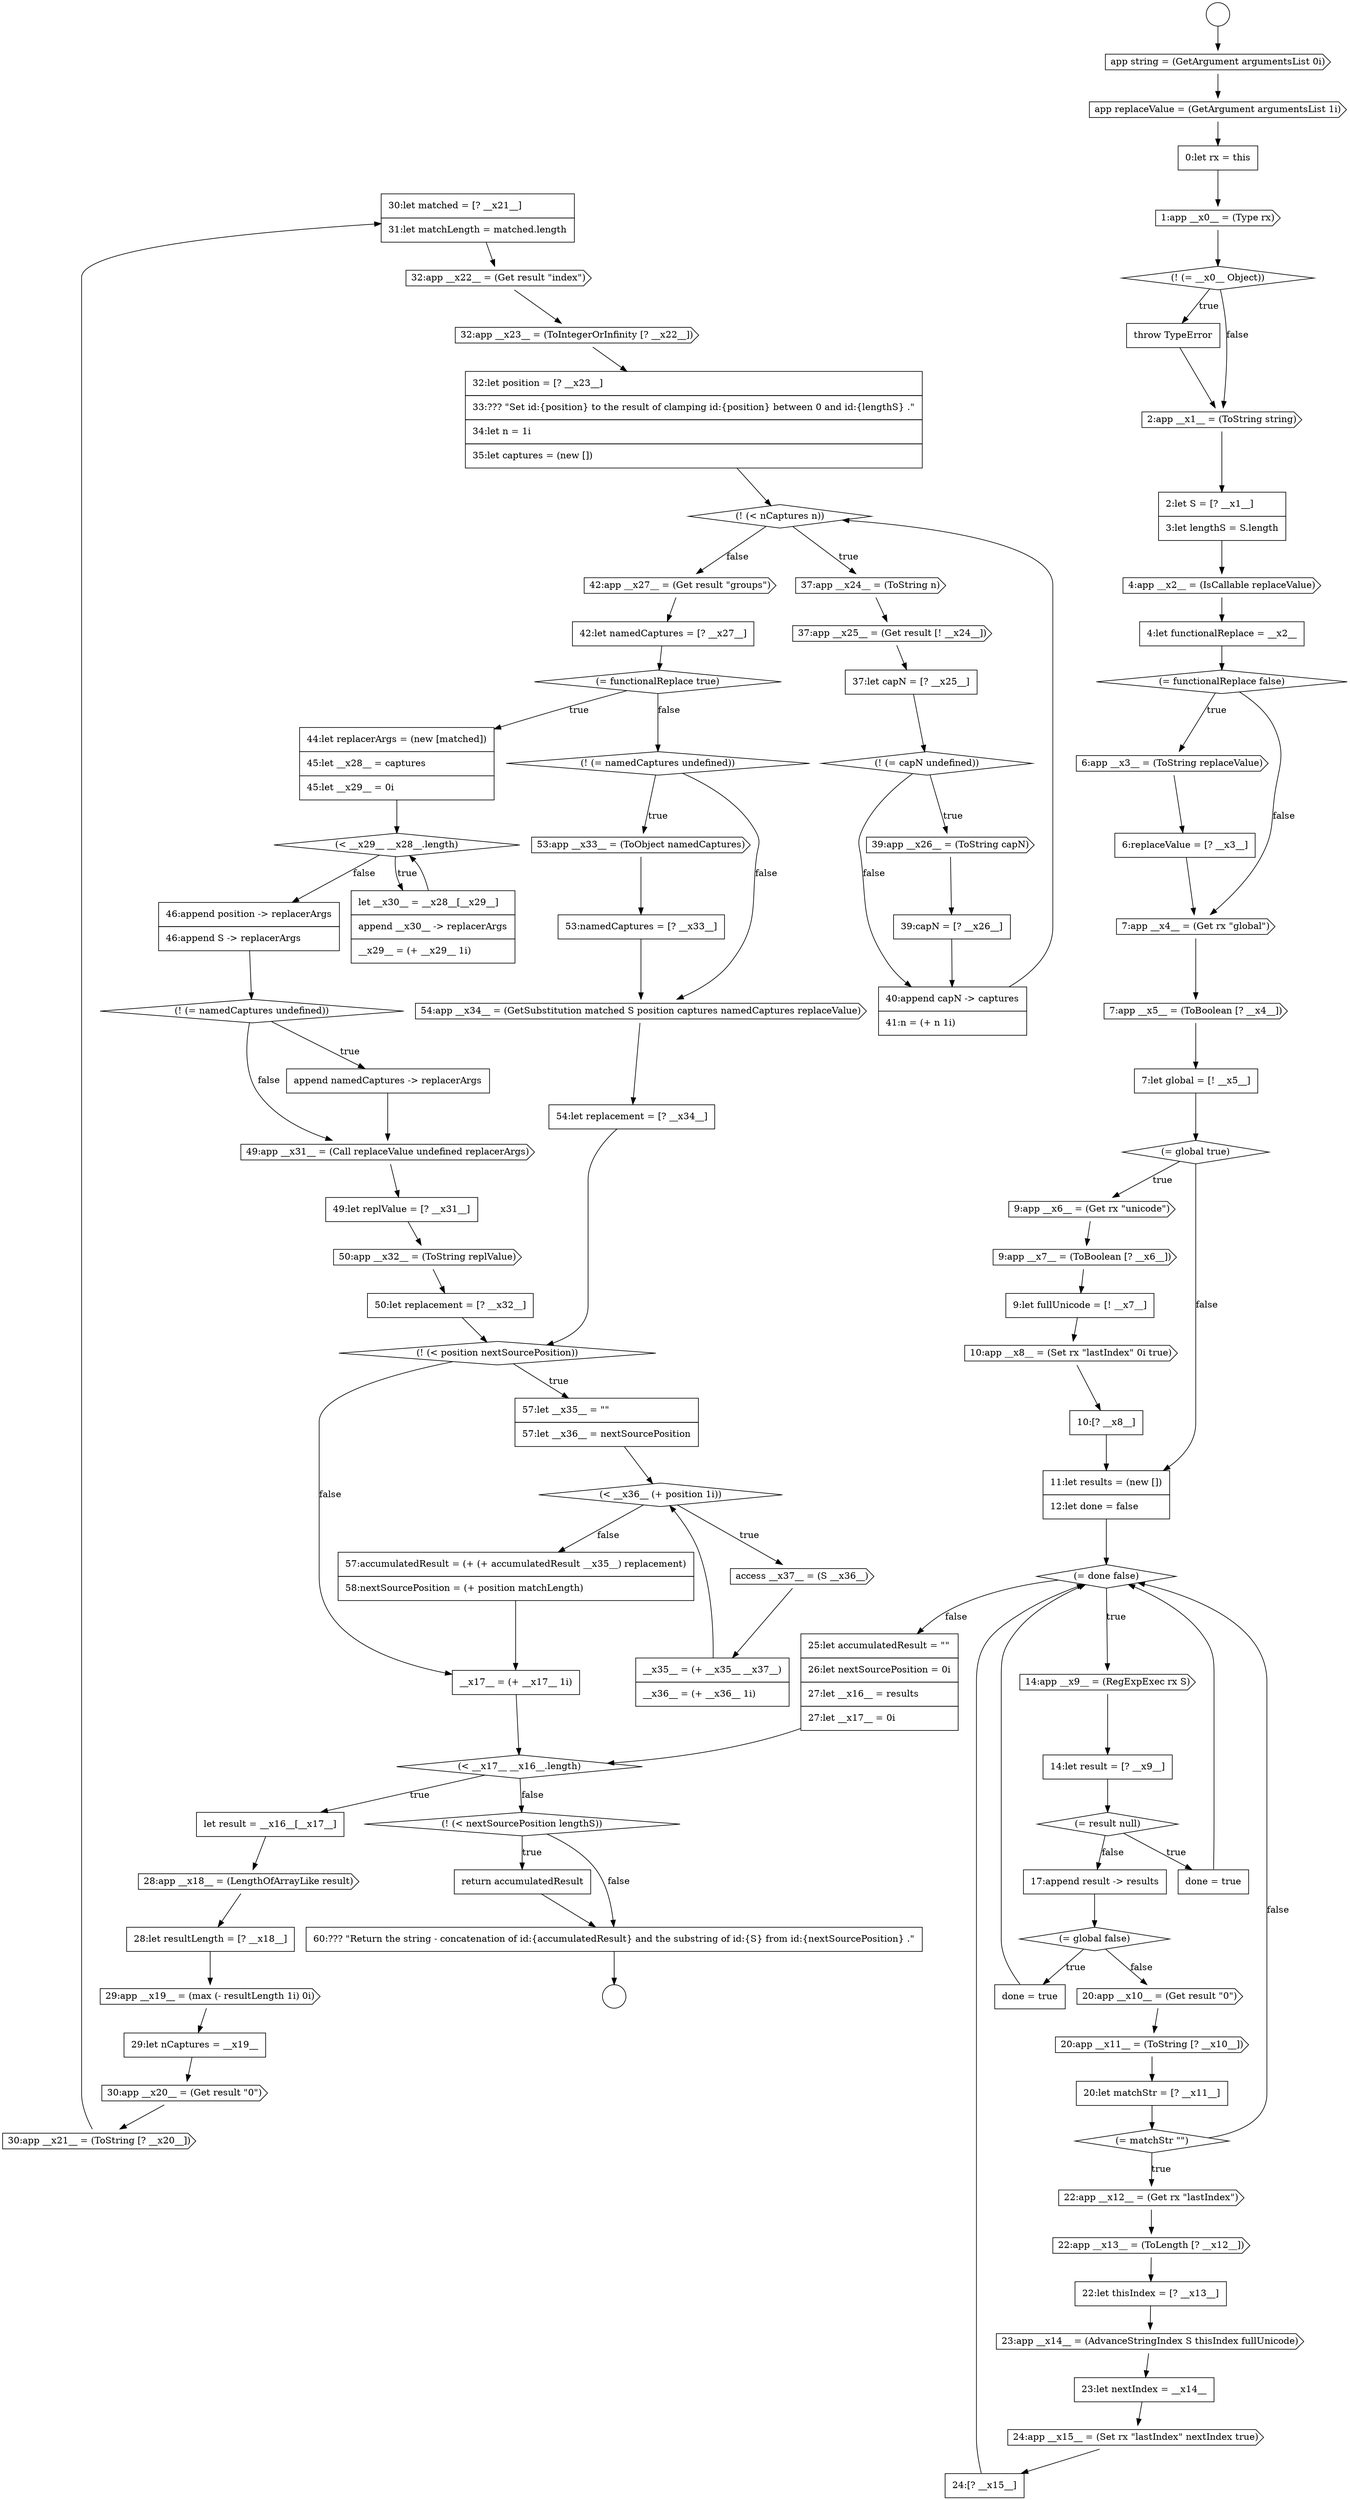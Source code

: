 digraph {
  node15664 [shape=none, margin=0, label=<<font color="black">
    <table border="0" cellborder="1" cellspacing="0" cellpadding="10">
      <tr><td align="left">30:let matched = [? __x21__]</td></tr>
      <tr><td align="left">31:let matchLength = matched.length</td></tr>
    </table>
  </font>> color="black" fillcolor="white" style=filled]
  node15681 [shape=none, margin=0, label=<<font color="black">
    <table border="0" cellborder="1" cellspacing="0" cellpadding="10">
      <tr><td align="left">let __x30__ = __x28__[__x29__]</td></tr>
      <tr><td align="left">append __x30__ -&gt; replacerArgs</td></tr>
      <tr><td align="left">__x29__ = (+ __x29__ 1i)</td></tr>
    </table>
  </font>> color="black" fillcolor="white" style=filled]
  node15693 [shape=none, margin=0, label=<<font color="black">
    <table border="0" cellborder="1" cellspacing="0" cellpadding="10">
      <tr><td align="left">54:let replacement = [? __x34__]</td></tr>
    </table>
  </font>> color="black" fillcolor="white" style=filled]
  node15685 [shape=cds, label=<<font color="black">49:app __x31__ = (Call replaceValue undefined replacerArgs)</font>> color="black" fillcolor="white" style=filled]
  node15629 [shape=diamond, label=<<font color="black">(= global true)</font>> color="black" fillcolor="white" style=filled]
  node15643 [shape=none, margin=0, label=<<font color="black">
    <table border="0" cellborder="1" cellspacing="0" cellpadding="10">
      <tr><td align="left">done = true</td></tr>
    </table>
  </font>> color="black" fillcolor="white" style=filled]
  node15628 [shape=none, margin=0, label=<<font color="black">
    <table border="0" cellborder="1" cellspacing="0" cellpadding="10">
      <tr><td align="left">7:let global = [! __x5__]</td></tr>
    </table>
  </font>> color="black" fillcolor="white" style=filled]
  node15666 [shape=cds, label=<<font color="black">32:app __x23__ = (ToIntegerOrInfinity [? __x22__])</font>> color="black" fillcolor="white" style=filled]
  node15698 [shape=none, margin=0, label=<<font color="black">
    <table border="0" cellborder="1" cellspacing="0" cellpadding="10">
      <tr><td align="left">__x35__ = (+ __x35__ __x37__)</td></tr>
      <tr><td align="left">__x36__ = (+ __x36__ 1i)</td></tr>
    </table>
  </font>> color="black" fillcolor="white" style=filled]
  node15671 [shape=none, margin=0, label=<<font color="black">
    <table border="0" cellborder="1" cellspacing="0" cellpadding="10">
      <tr><td align="left">37:let capN = [? __x25__]</td></tr>
    </table>
  </font>> color="black" fillcolor="white" style=filled]
  node15703 [shape=none, margin=0, label=<<font color="black">
    <table border="0" cellborder="1" cellspacing="0" cellpadding="10">
      <tr><td align="left">60:??? &quot;Return the string - concatenation of id:{accumulatedResult} and the substring of id:{S} from id:{nextSourcePosition} .&quot;</td></tr>
    </table>
  </font>> color="black" fillcolor="white" style=filled]
  node15656 [shape=diamond, label=<<font color="black">(&lt; __x17__ __x16__.length)</font>> color="black" fillcolor="white" style=filled]
  node15651 [shape=cds, label=<<font color="black">23:app __x14__ = (AdvanceStringIndex S thisIndex fullUnicode)</font>> color="black" fillcolor="white" style=filled]
  node15632 [shape=none, margin=0, label=<<font color="black">
    <table border="0" cellborder="1" cellspacing="0" cellpadding="10">
      <tr><td align="left">9:let fullUnicode = [! __x7__]</td></tr>
    </table>
  </font>> color="black" fillcolor="white" style=filled]
  node15611 [shape=circle label=" " color="black" fillcolor="white" style=filled]
  node15683 [shape=diamond, label=<<font color="black">(! (= namedCaptures undefined))</font>> color="black" fillcolor="white" style=filled]
  node15637 [shape=cds, label=<<font color="black">14:app __x9__ = (RegExpExec rx S)</font>> color="black" fillcolor="white" style=filled]
  node15688 [shape=none, margin=0, label=<<font color="black">
    <table border="0" cellborder="1" cellspacing="0" cellpadding="10">
      <tr><td align="left">50:let replacement = [? __x32__]</td></tr>
    </table>
  </font>> color="black" fillcolor="white" style=filled]
  node15674 [shape=none, margin=0, label=<<font color="black">
    <table border="0" cellborder="1" cellspacing="0" cellpadding="10">
      <tr><td align="left">39:capN = [? __x26__]</td></tr>
    </table>
  </font>> color="black" fillcolor="white" style=filled]
  node15648 [shape=cds, label=<<font color="black">22:app __x12__ = (Get rx &quot;lastIndex&quot;)</font>> color="black" fillcolor="white" style=filled]
  node15663 [shape=cds, label=<<font color="black">30:app __x21__ = (ToString [? __x20__])</font>> color="black" fillcolor="white" style=filled]
  node15680 [shape=diamond, label=<<font color="black">(&lt; __x29__ __x28__.length)</font>> color="black" fillcolor="white" style=filled]
  node15633 [shape=cds, label=<<font color="black">10:app __x8__ = (Set rx &quot;lastIndex&quot; 0i true)</font>> color="black" fillcolor="white" style=filled]
  node15695 [shape=none, margin=0, label=<<font color="black">
    <table border="0" cellborder="1" cellspacing="0" cellpadding="10">
      <tr><td align="left">57:let __x35__ = &quot;&quot;</td></tr>
      <tr><td align="left">57:let __x36__ = nextSourcePosition</td></tr>
    </table>
  </font>> color="black" fillcolor="white" style=filled]
  node15684 [shape=none, margin=0, label=<<font color="black">
    <table border="0" cellborder="1" cellspacing="0" cellpadding="10">
      <tr><td align="left">append namedCaptures -&gt; replacerArgs</td></tr>
    </table>
  </font>> color="black" fillcolor="white" style=filled]
  node15659 [shape=none, margin=0, label=<<font color="black">
    <table border="0" cellborder="1" cellspacing="0" cellpadding="10">
      <tr><td align="left">28:let resultLength = [? __x18__]</td></tr>
    </table>
  </font>> color="black" fillcolor="white" style=filled]
  node15623 [shape=diamond, label=<<font color="black">(= functionalReplace false)</font>> color="black" fillcolor="white" style=filled]
  node15678 [shape=diamond, label=<<font color="black">(= functionalReplace true)</font>> color="black" fillcolor="white" style=filled]
  node15618 [shape=none, margin=0, label=<<font color="black">
    <table border="0" cellborder="1" cellspacing="0" cellpadding="10">
      <tr><td align="left">throw TypeError</td></tr>
    </table>
  </font>> color="black" fillcolor="white" style=filled]
  node15691 [shape=none, margin=0, label=<<font color="black">
    <table border="0" cellborder="1" cellspacing="0" cellpadding="10">
      <tr><td align="left">53:namedCaptures = [? __x33__]</td></tr>
    </table>
  </font>> color="black" fillcolor="white" style=filled]
  node15655 [shape=none, margin=0, label=<<font color="black">
    <table border="0" cellborder="1" cellspacing="0" cellpadding="10">
      <tr><td align="left">25:let accumulatedResult = &quot;&quot;</td></tr>
      <tr><td align="left">26:let nextSourcePosition = 0i</td></tr>
      <tr><td align="left">27:let __x16__ = results</td></tr>
      <tr><td align="left">27:let __x17__ = 0i</td></tr>
    </table>
  </font>> color="black" fillcolor="white" style=filled]
  node15642 [shape=diamond, label=<<font color="black">(= global false)</font>> color="black" fillcolor="white" style=filled]
  node15682 [shape=none, margin=0, label=<<font color="black">
    <table border="0" cellborder="1" cellspacing="0" cellpadding="10">
      <tr><td align="left">46:append position -&gt; replacerArgs</td></tr>
      <tr><td align="left">46:append S -&gt; replacerArgs</td></tr>
    </table>
  </font>> color="black" fillcolor="white" style=filled]
  node15697 [shape=cds, label=<<font color="black">access __x37__ = (S __x36__)</font>> color="black" fillcolor="white" style=filled]
  node15627 [shape=cds, label=<<font color="black">7:app __x5__ = (ToBoolean [? __x4__])</font>> color="black" fillcolor="white" style=filled]
  node15650 [shape=none, margin=0, label=<<font color="black">
    <table border="0" cellborder="1" cellspacing="0" cellpadding="10">
      <tr><td align="left">22:let thisIndex = [? __x13__]</td></tr>
    </table>
  </font>> color="black" fillcolor="white" style=filled]
  node15687 [shape=cds, label=<<font color="black">50:app __x32__ = (ToString replValue)</font>> color="black" fillcolor="white" style=filled]
  node15692 [shape=cds, label=<<font color="black">54:app __x34__ = (GetSubstitution matched S position captures namedCaptures replaceValue)</font>> color="black" fillcolor="white" style=filled]
  node15665 [shape=cds, label=<<font color="black">32:app __x22__ = (Get result &quot;index&quot;)</font>> color="black" fillcolor="white" style=filled]
  node15631 [shape=cds, label=<<font color="black">9:app __x7__ = (ToBoolean [? __x6__])</font>> color="black" fillcolor="white" style=filled]
  node15638 [shape=none, margin=0, label=<<font color="black">
    <table border="0" cellborder="1" cellspacing="0" cellpadding="10">
      <tr><td align="left">14:let result = [? __x9__]</td></tr>
    </table>
  </font>> color="black" fillcolor="white" style=filled]
  node15670 [shape=cds, label=<<font color="black">37:app __x25__ = (Get result [! __x24__])</font>> color="black" fillcolor="white" style=filled]
  node15702 [shape=none, margin=0, label=<<font color="black">
    <table border="0" cellborder="1" cellspacing="0" cellpadding="10">
      <tr><td align="left">return accumulatedResult</td></tr>
    </table>
  </font>> color="black" fillcolor="white" style=filled]
  node15616 [shape=cds, label=<<font color="black">1:app __x0__ = (Type rx)</font>> color="black" fillcolor="white" style=filled]
  node15669 [shape=cds, label=<<font color="black">37:app __x24__ = (ToString n)</font>> color="black" fillcolor="white" style=filled]
  node15619 [shape=cds, label=<<font color="black">2:app __x1__ = (ToString string)</font>> color="black" fillcolor="white" style=filled]
  node15634 [shape=none, margin=0, label=<<font color="black">
    <table border="0" cellborder="1" cellspacing="0" cellpadding="10">
      <tr><td align="left">10:[? __x8__]</td></tr>
    </table>
  </font>> color="black" fillcolor="white" style=filled]
  node15639 [shape=diamond, label=<<font color="black">(= result null)</font>> color="black" fillcolor="white" style=filled]
  node15624 [shape=cds, label=<<font color="black">6:app __x3__ = (ToString replaceValue)</font>> color="black" fillcolor="white" style=filled]
  node15646 [shape=none, margin=0, label=<<font color="black">
    <table border="0" cellborder="1" cellspacing="0" cellpadding="10">
      <tr><td align="left">20:let matchStr = [? __x11__]</td></tr>
    </table>
  </font>> color="black" fillcolor="white" style=filled]
  node15614 [shape=cds, label=<<font color="black">app replaceValue = (GetArgument argumentsList 1i)</font>> color="black" fillcolor="white" style=filled]
  node15675 [shape=none, margin=0, label=<<font color="black">
    <table border="0" cellborder="1" cellspacing="0" cellpadding="10">
      <tr><td align="left">40:append capN -&gt; captures</td></tr>
      <tr><td align="left">41:n = (+ n 1i)</td></tr>
    </table>
  </font>> color="black" fillcolor="white" style=filled]
  node15660 [shape=cds, label=<<font color="black">29:app __x19__ = (max (- resultLength 1i) 0i)</font>> color="black" fillcolor="white" style=filled]
  node15696 [shape=diamond, label=<<font color="black">(&lt; __x36__ (+ position 1i))</font>> color="black" fillcolor="white" style=filled]
  node15641 [shape=none, margin=0, label=<<font color="black">
    <table border="0" cellborder="1" cellspacing="0" cellpadding="10">
      <tr><td align="left">17:append result -&gt; results</td></tr>
    </table>
  </font>> color="black" fillcolor="white" style=filled]
  node15630 [shape=cds, label=<<font color="black">9:app __x6__ = (Get rx &quot;unicode&quot;)</font>> color="black" fillcolor="white" style=filled]
  node15649 [shape=cds, label=<<font color="black">22:app __x13__ = (ToLength [? __x12__])</font>> color="black" fillcolor="white" style=filled]
  node15700 [shape=none, margin=0, label=<<font color="black">
    <table border="0" cellborder="1" cellspacing="0" cellpadding="10">
      <tr><td align="left">__x17__ = (+ __x17__ 1i)</td></tr>
    </table>
  </font>> color="black" fillcolor="white" style=filled]
  node15701 [shape=diamond, label=<<font color="black">(! (&lt; nextSourcePosition lengthS))</font>> color="black" fillcolor="white" style=filled]
  node15686 [shape=none, margin=0, label=<<font color="black">
    <table border="0" cellborder="1" cellspacing="0" cellpadding="10">
      <tr><td align="left">49:let replValue = [? __x31__]</td></tr>
    </table>
  </font>> color="black" fillcolor="white" style=filled]
  node15654 [shape=none, margin=0, label=<<font color="black">
    <table border="0" cellborder="1" cellspacing="0" cellpadding="10">
      <tr><td align="left">24:[? __x15__]</td></tr>
    </table>
  </font>> color="black" fillcolor="white" style=filled]
  node15626 [shape=cds, label=<<font color="black">7:app __x4__ = (Get rx &quot;global&quot;)</font>> color="black" fillcolor="white" style=filled]
  node15668 [shape=diamond, label=<<font color="black">(! (&lt; nCaptures n))</font>> color="black" fillcolor="white" style=filled]
  node15620 [shape=none, margin=0, label=<<font color="black">
    <table border="0" cellborder="1" cellspacing="0" cellpadding="10">
      <tr><td align="left">2:let S = [? __x1__]</td></tr>
      <tr><td align="left">3:let lengthS = S.length</td></tr>
    </table>
  </font>> color="black" fillcolor="white" style=filled]
  node15635 [shape=none, margin=0, label=<<font color="black">
    <table border="0" cellborder="1" cellspacing="0" cellpadding="10">
      <tr><td align="left">11:let results = (new [])</td></tr>
      <tr><td align="left">12:let done = false</td></tr>
    </table>
  </font>> color="black" fillcolor="white" style=filled]
  node15689 [shape=diamond, label=<<font color="black">(! (= namedCaptures undefined))</font>> color="black" fillcolor="white" style=filled]
  node15657 [shape=none, margin=0, label=<<font color="black">
    <table border="0" cellborder="1" cellspacing="0" cellpadding="10">
      <tr><td align="left">let result = __x16__[__x17__]</td></tr>
    </table>
  </font>> color="black" fillcolor="white" style=filled]
  node15615 [shape=none, margin=0, label=<<font color="black">
    <table border="0" cellborder="1" cellspacing="0" cellpadding="10">
      <tr><td align="left">0:let rx = this</td></tr>
    </table>
  </font>> color="black" fillcolor="white" style=filled]
  node15645 [shape=cds, label=<<font color="black">20:app __x11__ = (ToString [? __x10__])</font>> color="black" fillcolor="white" style=filled]
  node15661 [shape=none, margin=0, label=<<font color="black">
    <table border="0" cellborder="1" cellspacing="0" cellpadding="10">
      <tr><td align="left">29:let nCaptures = __x19__</td></tr>
    </table>
  </font>> color="black" fillcolor="white" style=filled]
  node15640 [shape=none, margin=0, label=<<font color="black">
    <table border="0" cellborder="1" cellspacing="0" cellpadding="10">
      <tr><td align="left">done = true</td></tr>
    </table>
  </font>> color="black" fillcolor="white" style=filled]
  node15613 [shape=cds, label=<<font color="black">app string = (GetArgument argumentsList 0i)</font>> color="black" fillcolor="white" style=filled]
  node15676 [shape=cds, label=<<font color="black">42:app __x27__ = (Get result &quot;groups&quot;)</font>> color="black" fillcolor="white" style=filled]
  node15612 [shape=circle label=" " color="black" fillcolor="white" style=filled]
  node15677 [shape=none, margin=0, label=<<font color="black">
    <table border="0" cellborder="1" cellspacing="0" cellpadding="10">
      <tr><td align="left">42:let namedCaptures = [? __x27__]</td></tr>
    </table>
  </font>> color="black" fillcolor="white" style=filled]
  node15644 [shape=cds, label=<<font color="black">20:app __x10__ = (Get result &quot;0&quot;)</font>> color="black" fillcolor="white" style=filled]
  node15625 [shape=none, margin=0, label=<<font color="black">
    <table border="0" cellborder="1" cellspacing="0" cellpadding="10">
      <tr><td align="left">6:replaceValue = [? __x3__]</td></tr>
    </table>
  </font>> color="black" fillcolor="white" style=filled]
  node15672 [shape=diamond, label=<<font color="black">(! (= capN undefined))</font>> color="black" fillcolor="white" style=filled]
  node15667 [shape=none, margin=0, label=<<font color="black">
    <table border="0" cellborder="1" cellspacing="0" cellpadding="10">
      <tr><td align="left">32:let position = [? __x23__]</td></tr>
      <tr><td align="left">33:??? &quot;Set id:{position} to the result of clamping id:{position} between 0 and id:{lengthS} .&quot;</td></tr>
      <tr><td align="left">34:let n = 1i</td></tr>
      <tr><td align="left">35:let captures = (new [])</td></tr>
    </table>
  </font>> color="black" fillcolor="white" style=filled]
  node15653 [shape=cds, label=<<font color="black">24:app __x15__ = (Set rx &quot;lastIndex&quot; nextIndex true)</font>> color="black" fillcolor="white" style=filled]
  node15621 [shape=cds, label=<<font color="black">4:app __x2__ = (IsCallable replaceValue)</font>> color="black" fillcolor="white" style=filled]
  node15699 [shape=none, margin=0, label=<<font color="black">
    <table border="0" cellborder="1" cellspacing="0" cellpadding="10">
      <tr><td align="left">57:accumulatedResult = (+ (+ accumulatedResult __x35__) replacement)</td></tr>
      <tr><td align="left">58:nextSourcePosition = (+ position matchLength)</td></tr>
    </table>
  </font>> color="black" fillcolor="white" style=filled]
  node15652 [shape=none, margin=0, label=<<font color="black">
    <table border="0" cellborder="1" cellspacing="0" cellpadding="10">
      <tr><td align="left">23:let nextIndex = __x14__</td></tr>
    </table>
  </font>> color="black" fillcolor="white" style=filled]
  node15679 [shape=none, margin=0, label=<<font color="black">
    <table border="0" cellborder="1" cellspacing="0" cellpadding="10">
      <tr><td align="left">44:let replacerArgs = (new [matched])</td></tr>
      <tr><td align="left">45:let __x28__ = captures</td></tr>
      <tr><td align="left">45:let __x29__ = 0i</td></tr>
    </table>
  </font>> color="black" fillcolor="white" style=filled]
  node15658 [shape=cds, label=<<font color="black">28:app __x18__ = (LengthOfArrayLike result)</font>> color="black" fillcolor="white" style=filled]
  node15690 [shape=cds, label=<<font color="black">53:app __x33__ = (ToObject namedCaptures)</font>> color="black" fillcolor="white" style=filled]
  node15647 [shape=diamond, label=<<font color="black">(= matchStr &quot;&quot;)</font>> color="black" fillcolor="white" style=filled]
  node15622 [shape=none, margin=0, label=<<font color="black">
    <table border="0" cellborder="1" cellspacing="0" cellpadding="10">
      <tr><td align="left">4:let functionalReplace = __x2__</td></tr>
    </table>
  </font>> color="black" fillcolor="white" style=filled]
  node15617 [shape=diamond, label=<<font color="black">(! (= __x0__ Object))</font>> color="black" fillcolor="white" style=filled]
  node15673 [shape=cds, label=<<font color="black">39:app __x26__ = (ToString capN)</font>> color="black" fillcolor="white" style=filled]
  node15636 [shape=diamond, label=<<font color="black">(= done false)</font>> color="black" fillcolor="white" style=filled]
  node15662 [shape=cds, label=<<font color="black">30:app __x20__ = (Get result &quot;0&quot;)</font>> color="black" fillcolor="white" style=filled]
  node15694 [shape=diamond, label=<<font color="black">(! (&lt; position nextSourcePosition))</font>> color="black" fillcolor="white" style=filled]
  node15636 -> node15637 [label=<<font color="black">true</font>> color="black"]
  node15636 -> node15655 [label=<<font color="black">false</font>> color="black"]
  node15691 -> node15692 [ color="black"]
  node15675 -> node15668 [ color="black"]
  node15688 -> node15694 [ color="black"]
  node15662 -> node15663 [ color="black"]
  node15626 -> node15627 [ color="black"]
  node15648 -> node15649 [ color="black"]
  node15665 -> node15666 [ color="black"]
  node15654 -> node15636 [ color="black"]
  node15673 -> node15674 [ color="black"]
  node15611 -> node15613 [ color="black"]
  node15684 -> node15685 [ color="black"]
  node15671 -> node15672 [ color="black"]
  node15629 -> node15630 [label=<<font color="black">true</font>> color="black"]
  node15629 -> node15635 [label=<<font color="black">false</font>> color="black"]
  node15652 -> node15653 [ color="black"]
  node15690 -> node15691 [ color="black"]
  node15622 -> node15623 [ color="black"]
  node15614 -> node15615 [ color="black"]
  node15617 -> node15618 [label=<<font color="black">true</font>> color="black"]
  node15617 -> node15619 [label=<<font color="black">false</font>> color="black"]
  node15637 -> node15638 [ color="black"]
  node15668 -> node15669 [label=<<font color="black">true</font>> color="black"]
  node15668 -> node15676 [label=<<font color="black">false</font>> color="black"]
  node15633 -> node15634 [ color="black"]
  node15682 -> node15683 [ color="black"]
  node15676 -> node15677 [ color="black"]
  node15650 -> node15651 [ color="black"]
  node15700 -> node15656 [ color="black"]
  node15615 -> node15616 [ color="black"]
  node15667 -> node15668 [ color="black"]
  node15698 -> node15696 [ color="black"]
  node15669 -> node15670 [ color="black"]
  node15689 -> node15690 [label=<<font color="black">true</font>> color="black"]
  node15689 -> node15692 [label=<<font color="black">false</font>> color="black"]
  node15640 -> node15636 [ color="black"]
  node15697 -> node15698 [ color="black"]
  node15639 -> node15640 [label=<<font color="black">true</font>> color="black"]
  node15639 -> node15641 [label=<<font color="black">false</font>> color="black"]
  node15651 -> node15652 [ color="black"]
  node15702 -> node15703 [ color="black"]
  node15618 -> node15619 [ color="black"]
  node15632 -> node15633 [ color="black"]
  node15703 -> node15612 [ color="black"]
  node15649 -> node15650 [ color="black"]
  node15641 -> node15642 [ color="black"]
  node15644 -> node15645 [ color="black"]
  node15659 -> node15660 [ color="black"]
  node15623 -> node15624 [label=<<font color="black">true</font>> color="black"]
  node15623 -> node15626 [label=<<font color="black">false</font>> color="black"]
  node15661 -> node15662 [ color="black"]
  node15670 -> node15671 [ color="black"]
  node15631 -> node15632 [ color="black"]
  node15645 -> node15646 [ color="black"]
  node15699 -> node15700 [ color="black"]
  node15678 -> node15679 [label=<<font color="black">true</font>> color="black"]
  node15678 -> node15689 [label=<<font color="black">false</font>> color="black"]
  node15638 -> node15639 [ color="black"]
  node15620 -> node15621 [ color="black"]
  node15696 -> node15697 [label=<<font color="black">true</font>> color="black"]
  node15696 -> node15699 [label=<<font color="black">false</font>> color="black"]
  node15624 -> node15625 [ color="black"]
  node15660 -> node15661 [ color="black"]
  node15647 -> node15648 [label=<<font color="black">true</font>> color="black"]
  node15647 -> node15636 [label=<<font color="black">false</font>> color="black"]
  node15657 -> node15658 [ color="black"]
  node15655 -> node15656 [ color="black"]
  node15686 -> node15687 [ color="black"]
  node15653 -> node15654 [ color="black"]
  node15627 -> node15628 [ color="black"]
  node15646 -> node15647 [ color="black"]
  node15666 -> node15667 [ color="black"]
  node15634 -> node15635 [ color="black"]
  node15685 -> node15686 [ color="black"]
  node15692 -> node15693 [ color="black"]
  node15672 -> node15673 [label=<<font color="black">true</font>> color="black"]
  node15672 -> node15675 [label=<<font color="black">false</font>> color="black"]
  node15616 -> node15617 [ color="black"]
  node15642 -> node15643 [label=<<font color="black">true</font>> color="black"]
  node15642 -> node15644 [label=<<font color="black">false</font>> color="black"]
  node15613 -> node15614 [ color="black"]
  node15694 -> node15695 [label=<<font color="black">true</font>> color="black"]
  node15694 -> node15700 [label=<<font color="black">false</font>> color="black"]
  node15677 -> node15678 [ color="black"]
  node15687 -> node15688 [ color="black"]
  node15674 -> node15675 [ color="black"]
  node15695 -> node15696 [ color="black"]
  node15683 -> node15684 [label=<<font color="black">true</font>> color="black"]
  node15683 -> node15685 [label=<<font color="black">false</font>> color="black"]
  node15681 -> node15680 [ color="black"]
  node15658 -> node15659 [ color="black"]
  node15680 -> node15681 [label=<<font color="black">true</font>> color="black"]
  node15680 -> node15682 [label=<<font color="black">false</font>> color="black"]
  node15625 -> node15626 [ color="black"]
  node15701 -> node15702 [label=<<font color="black">true</font>> color="black"]
  node15701 -> node15703 [label=<<font color="black">false</font>> color="black"]
  node15663 -> node15664 [ color="black"]
  node15693 -> node15694 [ color="black"]
  node15635 -> node15636 [ color="black"]
  node15656 -> node15657 [label=<<font color="black">true</font>> color="black"]
  node15656 -> node15701 [label=<<font color="black">false</font>> color="black"]
  node15664 -> node15665 [ color="black"]
  node15621 -> node15622 [ color="black"]
  node15643 -> node15636 [ color="black"]
  node15679 -> node15680 [ color="black"]
  node15628 -> node15629 [ color="black"]
  node15630 -> node15631 [ color="black"]
  node15619 -> node15620 [ color="black"]
}
